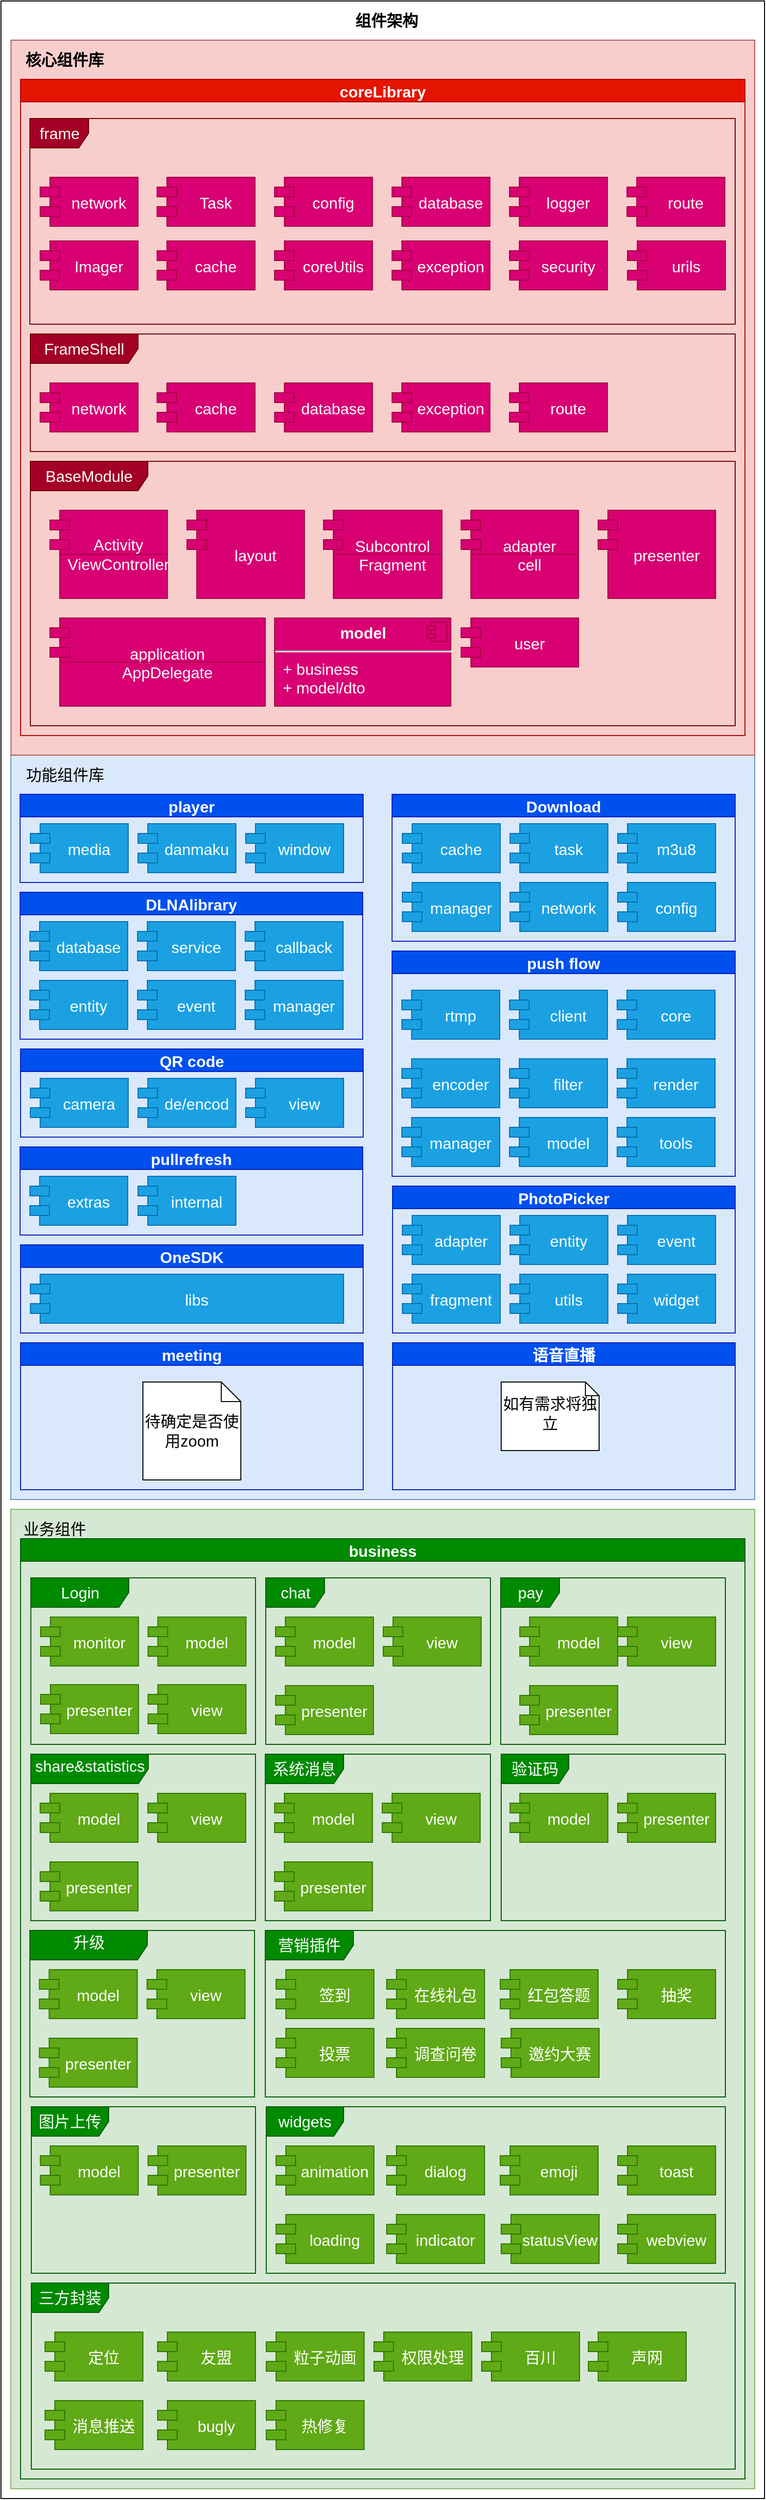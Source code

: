 <mxfile version="13.1.14" type="github">
  <diagram id="JxGsLD0PLWoo0bPlVv-O" name="第 1 页">
    <mxGraphModel dx="1426" dy="722" grid="1" gridSize="10" guides="1" tooltips="1" connect="1" arrows="1" fold="1" page="1" pageScale="1" pageWidth="827" pageHeight="1169" math="0" shadow="0">
      <root>
        <mxCell id="0" />
        <mxCell id="1" parent="0" />
        <mxCell id="uHbOej7GVt9hgyqqJOEO-14" value="" style="rounded=0;whiteSpace=wrap;html=1;" parent="1" vertex="1">
          <mxGeometry x="20" y="180" width="780" height="2550" as="geometry" />
        </mxCell>
        <mxCell id="uHbOej7GVt9hgyqqJOEO-15" value="组件架构" style="text;html=1;strokeColor=none;fillColor=none;align=center;verticalAlign=middle;whiteSpace=wrap;rounded=0;fontStyle=1;fontSize=16;" parent="1" vertex="1">
          <mxGeometry x="374" y="190" width="80" height="20" as="geometry" />
        </mxCell>
        <mxCell id="uHbOej7GVt9hgyqqJOEO-63" value="" style="verticalLabelPosition=bottom;verticalAlign=top;html=1;shape=mxgraph.basic.rect;fillColor2=none;strokeWidth=1;size=20;indent=5;fontSize=16;fillColor=#dae8fc;strokeColor=#6c8ebf;" parent="1" vertex="1">
          <mxGeometry x="30" y="950" width="760" height="760" as="geometry" />
        </mxCell>
        <mxCell id="uHbOej7GVt9hgyqqJOEO-64" value="player" style="swimlane;fontSize=16;html=0;fillColor=#0050ef;strokeColor=#001DBC;fontColor=#ffffff;" parent="1" vertex="1">
          <mxGeometry x="39.5" y="990" width="350.5" height="90" as="geometry">
            <mxRectangle x="39.5" y="990" width="80" height="23" as="alternateBounds" />
          </mxGeometry>
        </mxCell>
        <mxCell id="uHbOej7GVt9hgyqqJOEO-66" value="media" style="shape=module;align=left;spacingLeft=20;align=center;verticalAlign=middle;fontSize=16;html=0;fillColor=#1ba1e2;strokeColor=#006EAF;fontColor=#ffffff;" parent="uHbOej7GVt9hgyqqJOEO-64" vertex="1">
          <mxGeometry x="10.5" y="30" width="100" height="50" as="geometry" />
        </mxCell>
        <mxCell id="uHbOej7GVt9hgyqqJOEO-67" value="danmaku" style="shape=module;align=left;spacingLeft=20;align=center;verticalAlign=middle;fontSize=16;html=0;fillColor=#1ba1e2;strokeColor=#006EAF;fontColor=#ffffff;" parent="uHbOej7GVt9hgyqqJOEO-64" vertex="1">
          <mxGeometry x="120.5" y="30" width="100" height="50" as="geometry" />
        </mxCell>
        <mxCell id="uHbOej7GVt9hgyqqJOEO-68" value="window" style="shape=module;align=left;spacingLeft=20;align=center;verticalAlign=middle;fontSize=16;html=0;fillColor=#1ba1e2;strokeColor=#006EAF;fontColor=#ffffff;" parent="uHbOej7GVt9hgyqqJOEO-64" vertex="1">
          <mxGeometry x="230.5" y="30" width="100" height="50" as="geometry" />
        </mxCell>
        <mxCell id="uHbOej7GVt9hgyqqJOEO-65" value="功能组件库" style="text;html=1;strokeColor=none;fillColor=none;align=center;verticalAlign=middle;whiteSpace=wrap;rounded=0;fontSize=16;" parent="1" vertex="1">
          <mxGeometry x="39.5" y="960" width="90.5" height="20" as="geometry" />
        </mxCell>
        <mxCell id="uHbOej7GVt9hgyqqJOEO-69" value="Download" style="swimlane;fontSize=16;html=0;fillColor=#0050ef;strokeColor=#001DBC;fontColor=#FFFFFF;" parent="1" vertex="1">
          <mxGeometry x="419.5" y="990" width="350.5" height="150" as="geometry">
            <mxRectangle x="419.5" y="990" width="110" height="23" as="alternateBounds" />
          </mxGeometry>
        </mxCell>
        <mxCell id="uHbOej7GVt9hgyqqJOEO-70" value="cache" style="shape=module;align=left;spacingLeft=20;align=center;verticalAlign=middle;fontSize=16;html=0;fillColor=#1ba1e2;strokeColor=#006EAF;fontColor=#ffffff;" parent="uHbOej7GVt9hgyqqJOEO-69" vertex="1">
          <mxGeometry x="10.5" y="30" width="100" height="50" as="geometry" />
        </mxCell>
        <mxCell id="uHbOej7GVt9hgyqqJOEO-71" value="task" style="shape=module;align=left;spacingLeft=20;align=center;verticalAlign=middle;fontSize=16;html=0;fillColor=#1ba1e2;strokeColor=#006EAF;fontColor=#ffffff;" parent="uHbOej7GVt9hgyqqJOEO-69" vertex="1">
          <mxGeometry x="120.5" y="30" width="100" height="50" as="geometry" />
        </mxCell>
        <mxCell id="uHbOej7GVt9hgyqqJOEO-72" value="m3u8" style="shape=module;align=left;spacingLeft=20;align=center;verticalAlign=middle;fontSize=16;html=0;fillColor=#1ba1e2;strokeColor=#006EAF;fontColor=#ffffff;" parent="uHbOej7GVt9hgyqqJOEO-69" vertex="1">
          <mxGeometry x="230.5" y="30" width="100" height="50" as="geometry" />
        </mxCell>
        <mxCell id="uHbOej7GVt9hgyqqJOEO-73" value="manager" style="shape=module;align=left;spacingLeft=20;align=center;verticalAlign=middle;fontSize=16;fontColor=#ffffff;html=0;fillColor=#1ba1e2;strokeColor=#006EAF;" parent="uHbOej7GVt9hgyqqJOEO-69" vertex="1">
          <mxGeometry x="10.5" y="90" width="100" height="50" as="geometry" />
        </mxCell>
        <mxCell id="uHbOej7GVt9hgyqqJOEO-74" value="network" style="shape=module;align=left;spacingLeft=20;align=center;verticalAlign=middle;fontSize=16;fontColor=#ffffff;html=0;fillColor=#1ba1e2;strokeColor=#006EAF;" parent="uHbOej7GVt9hgyqqJOEO-69" vertex="1">
          <mxGeometry x="120.5" y="90" width="100" height="50" as="geometry" />
        </mxCell>
        <mxCell id="uHbOej7GVt9hgyqqJOEO-75" value="config" style="shape=module;align=left;spacingLeft=20;align=center;verticalAlign=middle;fontSize=16;fontColor=#ffffff;html=0;fillColor=#1ba1e2;strokeColor=#006EAF;" parent="uHbOej7GVt9hgyqqJOEO-69" vertex="1">
          <mxGeometry x="230.5" y="90" width="100" height="50" as="geometry" />
        </mxCell>
        <mxCell id="uHbOej7GVt9hgyqqJOEO-76" value="push flow" style="swimlane;fontSize=16;fontColor=#ffffff;html=0;fillColor=#0050ef;strokeColor=#001DBC;" parent="1" vertex="1">
          <mxGeometry x="419.5" y="1150" width="350.5" height="230" as="geometry" />
        </mxCell>
        <mxCell id="uHbOej7GVt9hgyqqJOEO-77" value="rtmp" style="shape=module;align=left;spacingLeft=20;align=center;verticalAlign=middle;fontSize=16;fontColor=#ffffff;html=0;fillColor=#1ba1e2;strokeColor=#006EAF;" parent="uHbOej7GVt9hgyqqJOEO-76" vertex="1">
          <mxGeometry x="10" y="40" width="100" height="50" as="geometry" />
        </mxCell>
        <mxCell id="uHbOej7GVt9hgyqqJOEO-78" value="client" style="shape=module;align=left;spacingLeft=20;align=center;verticalAlign=middle;fontSize=16;fontColor=#ffffff;html=0;fillColor=#1ba1e2;strokeColor=#006EAF;" parent="uHbOej7GVt9hgyqqJOEO-76" vertex="1">
          <mxGeometry x="120" y="40" width="100" height="50" as="geometry" />
        </mxCell>
        <mxCell id="uHbOej7GVt9hgyqqJOEO-79" value="core" style="shape=module;align=left;spacingLeft=20;align=center;verticalAlign=middle;fontSize=16;fontColor=#ffffff;html=0;fillColor=#1ba1e2;strokeColor=#006EAF;" parent="uHbOej7GVt9hgyqqJOEO-76" vertex="1">
          <mxGeometry x="230" y="40" width="100" height="50" as="geometry" />
        </mxCell>
        <mxCell id="uHbOej7GVt9hgyqqJOEO-80" value="encoder" style="shape=module;align=left;spacingLeft=20;align=center;verticalAlign=middle;fontSize=16;fontColor=#ffffff;html=0;fillColor=#1ba1e2;strokeColor=#006EAF;" parent="uHbOej7GVt9hgyqqJOEO-76" vertex="1">
          <mxGeometry x="10" y="110" width="100" height="50" as="geometry" />
        </mxCell>
        <mxCell id="uHbOej7GVt9hgyqqJOEO-81" value="filter" style="shape=module;align=left;spacingLeft=20;align=center;verticalAlign=middle;fontSize=16;fontColor=#ffffff;html=0;fillColor=#1ba1e2;strokeColor=#006EAF;" parent="uHbOej7GVt9hgyqqJOEO-76" vertex="1">
          <mxGeometry x="120" y="110" width="100" height="50" as="geometry" />
        </mxCell>
        <mxCell id="uHbOej7GVt9hgyqqJOEO-82" value="render" style="shape=module;align=left;spacingLeft=20;align=center;verticalAlign=middle;fontSize=16;fontColor=#ffffff;html=0;fillColor=#1ba1e2;strokeColor=#006EAF;" parent="uHbOej7GVt9hgyqqJOEO-76" vertex="1">
          <mxGeometry x="230" y="110" width="100" height="50" as="geometry" />
        </mxCell>
        <mxCell id="uHbOej7GVt9hgyqqJOEO-83" value="manager" style="shape=module;align=left;spacingLeft=20;align=center;verticalAlign=middle;fontSize=16;fontColor=#ffffff;html=0;fillColor=#1ba1e2;strokeColor=#006EAF;" parent="uHbOej7GVt9hgyqqJOEO-76" vertex="1">
          <mxGeometry x="10" y="170" width="100" height="50" as="geometry" />
        </mxCell>
        <mxCell id="uHbOej7GVt9hgyqqJOEO-84" value="model" style="shape=module;align=left;spacingLeft=20;align=center;verticalAlign=middle;fontSize=16;fontColor=#ffffff;html=0;fillColor=#1ba1e2;strokeColor=#006EAF;" parent="uHbOej7GVt9hgyqqJOEO-76" vertex="1">
          <mxGeometry x="120" y="170" width="100" height="50" as="geometry" />
        </mxCell>
        <mxCell id="uHbOej7GVt9hgyqqJOEO-85" value="tools" style="shape=module;align=left;spacingLeft=20;align=center;verticalAlign=middle;fontSize=16;fontColor=#ffffff;html=0;fillColor=#1ba1e2;strokeColor=#006EAF;" parent="uHbOej7GVt9hgyqqJOEO-76" vertex="1">
          <mxGeometry x="230" y="170" width="100" height="50" as="geometry" />
        </mxCell>
        <mxCell id="uHbOej7GVt9hgyqqJOEO-86" value="DLNAlibrary" style="swimlane;fontSize=16;fontColor=#ffffff;html=0;fillColor=#0050ef;strokeColor=#001DBC;" parent="1" vertex="1">
          <mxGeometry x="39.5" y="1090" width="350" height="150" as="geometry">
            <mxRectangle x="39.5" y="1090" width="130" height="23" as="alternateBounds" />
          </mxGeometry>
        </mxCell>
        <mxCell id="uHbOej7GVt9hgyqqJOEO-87" value="database" style="shape=module;align=left;spacingLeft=20;align=center;verticalAlign=middle;fontSize=16;fontColor=#ffffff;html=0;fillColor=#1ba1e2;strokeColor=#006EAF;" parent="uHbOej7GVt9hgyqqJOEO-86" vertex="1">
          <mxGeometry x="10" y="30" width="100" height="50" as="geometry" />
        </mxCell>
        <mxCell id="uHbOej7GVt9hgyqqJOEO-88" value="service" style="shape=module;align=left;spacingLeft=20;align=center;verticalAlign=middle;fontSize=16;fontColor=#ffffff;html=0;fillColor=#1ba1e2;strokeColor=#006EAF;" parent="uHbOej7GVt9hgyqqJOEO-86" vertex="1">
          <mxGeometry x="120" y="30" width="100" height="50" as="geometry" />
        </mxCell>
        <mxCell id="uHbOej7GVt9hgyqqJOEO-89" value="callback" style="shape=module;align=left;spacingLeft=20;align=center;verticalAlign=middle;fontSize=16;fontColor=#ffffff;html=0;fillColor=#1ba1e2;strokeColor=#006EAF;" parent="uHbOej7GVt9hgyqqJOEO-86" vertex="1">
          <mxGeometry x="230" y="30" width="100" height="50" as="geometry" />
        </mxCell>
        <mxCell id="uHbOej7GVt9hgyqqJOEO-90" value="entity" style="shape=module;align=left;spacingLeft=20;align=center;verticalAlign=middle;fontSize=16;fontColor=#ffffff;html=0;fillColor=#1ba1e2;strokeColor=#006EAF;" parent="uHbOej7GVt9hgyqqJOEO-86" vertex="1">
          <mxGeometry x="10" y="90" width="100" height="50" as="geometry" />
        </mxCell>
        <mxCell id="uHbOej7GVt9hgyqqJOEO-91" value="event" style="shape=module;align=left;spacingLeft=20;align=center;verticalAlign=middle;fontSize=16;fontColor=#ffffff;html=0;fillColor=#1ba1e2;strokeColor=#006EAF;" parent="uHbOej7GVt9hgyqqJOEO-86" vertex="1">
          <mxGeometry x="120" y="90" width="100" height="50" as="geometry" />
        </mxCell>
        <mxCell id="uHbOej7GVt9hgyqqJOEO-92" value="manager" style="shape=module;align=left;spacingLeft=20;align=center;verticalAlign=middle;fontSize=16;fontColor=#ffffff;html=0;fillColor=#1ba1e2;strokeColor=#006EAF;" parent="uHbOej7GVt9hgyqqJOEO-86" vertex="1">
          <mxGeometry x="230" y="90" width="100" height="50" as="geometry" />
        </mxCell>
        <mxCell id="uHbOej7GVt9hgyqqJOEO-94" value="QR code" style="swimlane;fontSize=16;fontColor=#ffffff;html=0;fillColor=#0050ef;strokeColor=#001DBC;" parent="1" vertex="1">
          <mxGeometry x="40" y="1250" width="350" height="90" as="geometry" />
        </mxCell>
        <mxCell id="uHbOej7GVt9hgyqqJOEO-95" value="camera" style="shape=module;align=left;spacingLeft=20;align=center;verticalAlign=middle;fontSize=16;fontColor=#ffffff;html=0;fillColor=#1ba1e2;strokeColor=#006EAF;" parent="uHbOej7GVt9hgyqqJOEO-94" vertex="1">
          <mxGeometry x="10" y="30" width="100" height="50" as="geometry" />
        </mxCell>
        <mxCell id="uHbOej7GVt9hgyqqJOEO-96" value="de/encod" style="shape=module;align=left;spacingLeft=20;align=center;verticalAlign=middle;fontSize=16;fontColor=#ffffff;html=0;fillColor=#1ba1e2;strokeColor=#006EAF;" parent="uHbOej7GVt9hgyqqJOEO-94" vertex="1">
          <mxGeometry x="120" y="30" width="100" height="50" as="geometry" />
        </mxCell>
        <mxCell id="uHbOej7GVt9hgyqqJOEO-97" value="view" style="shape=module;align=left;spacingLeft=20;align=center;verticalAlign=middle;fontSize=16;fontColor=#ffffff;html=0;fillColor=#1ba1e2;strokeColor=#006EAF;" parent="uHbOej7GVt9hgyqqJOEO-94" vertex="1">
          <mxGeometry x="230" y="30" width="100" height="50" as="geometry" />
        </mxCell>
        <mxCell id="uHbOej7GVt9hgyqqJOEO-98" value="pullrefresh" style="swimlane;fontSize=16;fontColor=#ffffff;html=0;fillColor=#0050ef;strokeColor=#001DBC;" parent="1" vertex="1">
          <mxGeometry x="39.5" y="1350" width="350" height="90" as="geometry" />
        </mxCell>
        <mxCell id="uHbOej7GVt9hgyqqJOEO-99" value="extras" style="shape=module;align=left;spacingLeft=20;align=center;verticalAlign=middle;fontSize=16;fontColor=#ffffff;html=0;fillColor=#1ba1e2;strokeColor=#006EAF;" parent="uHbOej7GVt9hgyqqJOEO-98" vertex="1">
          <mxGeometry x="10" y="30" width="100" height="50" as="geometry" />
        </mxCell>
        <mxCell id="uHbOej7GVt9hgyqqJOEO-103" value="internal" style="shape=module;align=left;spacingLeft=20;align=center;verticalAlign=middle;fontSize=16;fontColor=#ffffff;html=0;fillColor=#1ba1e2;strokeColor=#006EAF;" parent="uHbOej7GVt9hgyqqJOEO-98" vertex="1">
          <mxGeometry x="120.5" y="30" width="100" height="50" as="geometry" />
        </mxCell>
        <mxCell id="uHbOej7GVt9hgyqqJOEO-104" value="PhotoPicker" style="swimlane;fontSize=16;fontColor=#ffffff;html=0;fillColor=#0050ef;strokeColor=#001DBC;" parent="1" vertex="1">
          <mxGeometry x="420" y="1390" width="350" height="150" as="geometry" />
        </mxCell>
        <mxCell id="uHbOej7GVt9hgyqqJOEO-105" value="adapter" style="shape=module;align=left;spacingLeft=20;align=center;verticalAlign=middle;fontSize=16;fontColor=#ffffff;html=0;fillColor=#1ba1e2;strokeColor=#006EAF;" parent="uHbOej7GVt9hgyqqJOEO-104" vertex="1">
          <mxGeometry x="10" y="30" width="100" height="50" as="geometry" />
        </mxCell>
        <mxCell id="uHbOej7GVt9hgyqqJOEO-106" value="entity" style="shape=module;align=left;spacingLeft=20;align=center;verticalAlign=middle;fontSize=16;fontColor=#ffffff;html=0;fillColor=#1ba1e2;strokeColor=#006EAF;" parent="uHbOej7GVt9hgyqqJOEO-104" vertex="1">
          <mxGeometry x="120" y="30" width="100" height="50" as="geometry" />
        </mxCell>
        <mxCell id="uHbOej7GVt9hgyqqJOEO-107" value="event" style="shape=module;align=left;spacingLeft=20;align=center;verticalAlign=middle;fontSize=16;fontColor=#ffffff;html=0;fillColor=#1ba1e2;strokeColor=#006EAF;" parent="uHbOej7GVt9hgyqqJOEO-104" vertex="1">
          <mxGeometry x="230" y="30" width="100" height="50" as="geometry" />
        </mxCell>
        <mxCell id="uHbOej7GVt9hgyqqJOEO-108" value="fragment" style="shape=module;align=left;spacingLeft=20;align=center;verticalAlign=middle;fontSize=16;fontColor=#ffffff;html=0;fillColor=#1ba1e2;strokeColor=#006EAF;" parent="uHbOej7GVt9hgyqqJOEO-104" vertex="1">
          <mxGeometry x="10" y="90" width="100" height="50" as="geometry" />
        </mxCell>
        <mxCell id="uHbOej7GVt9hgyqqJOEO-109" value="utils" style="shape=module;align=left;spacingLeft=20;align=center;verticalAlign=middle;fontSize=16;fontColor=#ffffff;html=0;fillColor=#1ba1e2;strokeColor=#006EAF;" parent="uHbOej7GVt9hgyqqJOEO-104" vertex="1">
          <mxGeometry x="120" y="90" width="100" height="50" as="geometry" />
        </mxCell>
        <mxCell id="uHbOej7GVt9hgyqqJOEO-110" value="widget" style="shape=module;align=left;spacingLeft=20;align=center;verticalAlign=middle;fontSize=16;fontColor=#ffffff;html=0;fillColor=#1ba1e2;strokeColor=#006EAF;" parent="uHbOej7GVt9hgyqqJOEO-104" vertex="1">
          <mxGeometry x="230" y="90" width="100" height="50" as="geometry" />
        </mxCell>
        <mxCell id="uHbOej7GVt9hgyqqJOEO-111" value="OneSDK" style="swimlane;fontSize=16;fontColor=#ffffff;html=0;fillColor=#0050ef;strokeColor=#001DBC;" parent="1" vertex="1">
          <mxGeometry x="40" y="1450" width="350" height="90" as="geometry" />
        </mxCell>
        <mxCell id="uHbOej7GVt9hgyqqJOEO-112" value="libs" style="shape=module;align=left;spacingLeft=20;align=center;verticalAlign=middle;fontSize=16;fontColor=#ffffff;html=0;fillColor=#1ba1e2;strokeColor=#006EAF;" parent="uHbOej7GVt9hgyqqJOEO-111" vertex="1">
          <mxGeometry x="10" y="30" width="320" height="50" as="geometry" />
        </mxCell>
        <mxCell id="uHbOej7GVt9hgyqqJOEO-113" value="" style="rounded=0;whiteSpace=wrap;html=1;fontSize=16;fillColor=#d5e8d4;strokeColor=#82b366;" parent="1" vertex="1">
          <mxGeometry x="30" y="1720" width="760" height="1000" as="geometry" />
        </mxCell>
        <mxCell id="uHbOej7GVt9hgyqqJOEO-114" value="业务组件" style="text;html=1;strokeColor=none;fillColor=none;align=center;verticalAlign=middle;whiteSpace=wrap;rounded=0;fontSize=16;fontColor=#000000;" parent="1" vertex="1">
          <mxGeometry x="40" y="1730" width="70" height="20" as="geometry" />
        </mxCell>
        <mxCell id="uHbOej7GVt9hgyqqJOEO-62" value="business" style="swimlane;fontSize=16;html=0;fillColor=#008a00;strokeColor=#005700;fontColor=#ffffff;" parent="1" vertex="1">
          <mxGeometry x="40" y="1750" width="740" height="960" as="geometry" />
        </mxCell>
        <mxCell id="uHbOej7GVt9hgyqqJOEO-115" value="Login" style="shape=umlFrame;whiteSpace=wrap;html=1;fontSize=16;fontColor=#ffffff;width=100;height=30;fillColor=#008a00;strokeColor=#005700;" parent="uHbOej7GVt9hgyqqJOEO-62" vertex="1">
          <mxGeometry x="10.5" y="40" width="229.5" height="170" as="geometry" />
        </mxCell>
        <mxCell id="uHbOej7GVt9hgyqqJOEO-116" value="monitor" style="shape=module;align=left;spacingLeft=20;align=center;verticalAlign=middle;fontSize=16;fontColor=#ffffff;html=0;fillColor=#60a917;strokeColor=#2D7600;" parent="uHbOej7GVt9hgyqqJOEO-62" vertex="1">
          <mxGeometry x="20.5" y="80" width="100" height="50" as="geometry" />
        </mxCell>
        <mxCell id="uHbOej7GVt9hgyqqJOEO-117" value="model" style="shape=module;align=left;spacingLeft=20;align=center;verticalAlign=middle;fontSize=16;fontColor=#ffffff;html=0;fillColor=#60a917;strokeColor=#2D7600;" parent="uHbOej7GVt9hgyqqJOEO-62" vertex="1">
          <mxGeometry x="130.25" y="80" width="100" height="50" as="geometry" />
        </mxCell>
        <mxCell id="uHbOej7GVt9hgyqqJOEO-118" value="presenter" style="shape=module;align=left;spacingLeft=20;align=center;verticalAlign=middle;fontSize=16;fontColor=#ffffff;html=0;fillColor=#60a917;strokeColor=#2D7600;" parent="uHbOej7GVt9hgyqqJOEO-62" vertex="1">
          <mxGeometry x="20.5" y="149" width="100" height="50" as="geometry" />
        </mxCell>
        <mxCell id="uHbOej7GVt9hgyqqJOEO-119" value="view" style="shape=module;align=left;spacingLeft=20;align=center;verticalAlign=middle;fontSize=16;fontColor=#ffffff;html=0;fillColor=#60a917;strokeColor=#2D7600;" parent="uHbOej7GVt9hgyqqJOEO-62" vertex="1">
          <mxGeometry x="130.25" y="149" width="100" height="50" as="geometry" />
        </mxCell>
        <mxCell id="uHbOej7GVt9hgyqqJOEO-120" value="chat" style="shape=umlFrame;whiteSpace=wrap;html=1;fontSize=16;fontColor=#ffffff;fillColor=#008a00;strokeColor=#005700;" parent="uHbOej7GVt9hgyqqJOEO-62" vertex="1">
          <mxGeometry x="250.5" y="40" width="229.5" height="170" as="geometry" />
        </mxCell>
        <mxCell id="uHbOej7GVt9hgyqqJOEO-121" value="model" style="shape=module;align=left;spacingLeft=20;align=center;verticalAlign=middle;fontSize=16;fontColor=#ffffff;html=0;fillColor=#60a917;strokeColor=#2D7600;" parent="uHbOej7GVt9hgyqqJOEO-62" vertex="1">
          <mxGeometry x="260.5" y="80" width="100" height="50" as="geometry" />
        </mxCell>
        <mxCell id="uHbOej7GVt9hgyqqJOEO-122" value="presenter" style="shape=module;align=left;spacingLeft=20;align=center;verticalAlign=middle;fontSize=16;fontColor=#ffffff;html=0;fillColor=#60a917;strokeColor=#2D7600;" parent="uHbOej7GVt9hgyqqJOEO-62" vertex="1">
          <mxGeometry x="260.5" y="150" width="100" height="50" as="geometry" />
        </mxCell>
        <mxCell id="uHbOej7GVt9hgyqqJOEO-123" value="view" style="shape=module;align=left;spacingLeft=20;align=center;verticalAlign=middle;fontSize=16;fontColor=#ffffff;html=0;fillColor=#60a917;strokeColor=#2D7600;" parent="uHbOej7GVt9hgyqqJOEO-62" vertex="1">
          <mxGeometry x="370.5" y="80" width="100" height="50" as="geometry" />
        </mxCell>
        <mxCell id="uHbOej7GVt9hgyqqJOEO-124" value="pay" style="shape=umlFrame;whiteSpace=wrap;html=1;fontSize=16;fontColor=#ffffff;fillColor=#008a00;strokeColor=#005700;" parent="uHbOej7GVt9hgyqqJOEO-62" vertex="1">
          <mxGeometry x="490.5" y="40" width="229.5" height="170" as="geometry" />
        </mxCell>
        <mxCell id="uHbOej7GVt9hgyqqJOEO-128" value="share&amp;amp;statistics&lt;ul class=&quot;word-list&quot; id=&quot;etcTransUL&quot; style=&quot;padding: 0px ; margin: -16px 0px -4px ; list-style: none ; font-family: &amp;#34;stheiti&amp;#34; ; font-size: 13px&quot;&gt;&lt;li style=&quot;line-height: 20px ; margin-bottom: 6px&quot;&gt;&lt;br&gt;&lt;/li&gt;&lt;/ul&gt;" style="shape=umlFrame;whiteSpace=wrap;html=1;fontSize=16;fontColor=#ffffff;width=120;height=30;fillColor=#008a00;strokeColor=#005700;" parent="uHbOej7GVt9hgyqqJOEO-62" vertex="1">
          <mxGeometry x="10.5" y="220" width="229.5" height="170" as="geometry" />
        </mxCell>
        <mxCell id="uHbOej7GVt9hgyqqJOEO-127" value="view" style="shape=module;align=left;spacingLeft=20;align=center;verticalAlign=middle;fontSize=16;fontColor=#ffffff;html=0;fillColor=#60a917;strokeColor=#2D7600;" parent="uHbOej7GVt9hgyqqJOEO-62" vertex="1">
          <mxGeometry x="610" y="80" width="100" height="50" as="geometry" />
        </mxCell>
        <mxCell id="uHbOej7GVt9hgyqqJOEO-132" value="系统消息" style="shape=umlFrame;whiteSpace=wrap;html=1;fontSize=16;fontColor=#ffffff;fillColor=#008a00;strokeColor=#005700;width=80;height=30;" parent="uHbOej7GVt9hgyqqJOEO-62" vertex="1">
          <mxGeometry x="250" y="220" width="230" height="170" as="geometry" />
        </mxCell>
        <mxCell id="uHbOej7GVt9hgyqqJOEO-136" value="验证码" style="shape=umlFrame;whiteSpace=wrap;html=1;fontSize=16;fontColor=#ffffff;width=69;height=30;fillColor=#008a00;strokeColor=#005700;" parent="uHbOej7GVt9hgyqqJOEO-62" vertex="1">
          <mxGeometry x="491" y="220" width="229" height="170" as="geometry" />
        </mxCell>
        <mxCell id="PPBr_-F9Wo5qHncoaiO5-14" value="图片上传" style="shape=umlFrame;whiteSpace=wrap;html=1;width=79;height=30;fontSize=16;fillColor=#008a00;strokeColor=#005700;fontColor=#ffffff;" parent="uHbOej7GVt9hgyqqJOEO-62" vertex="1">
          <mxGeometry x="11" y="580" width="229" height="170" as="geometry" />
        </mxCell>
        <mxCell id="PPBr_-F9Wo5qHncoaiO5-15" value="model" style="shape=module;align=left;spacingLeft=20;align=center;verticalAlign=middle;fontSize=16;fontColor=#ffffff;html=0;fillColor=#60a917;strokeColor=#2D7600;" parent="uHbOej7GVt9hgyqqJOEO-62" vertex="1">
          <mxGeometry x="20.25" y="620" width="100" height="50" as="geometry" />
        </mxCell>
        <mxCell id="PPBr_-F9Wo5qHncoaiO5-16" value="presenter" style="shape=module;align=left;spacingLeft=20;align=center;verticalAlign=middle;fontSize=16;fontColor=#ffffff;html=0;fillColor=#60a917;strokeColor=#2D7600;" parent="uHbOej7GVt9hgyqqJOEO-62" vertex="1">
          <mxGeometry x="130.25" y="620" width="100" height="50" as="geometry" />
        </mxCell>
        <mxCell id="PPBr_-F9Wo5qHncoaiO5-19" value="widgets" style="shape=umlFrame;whiteSpace=wrap;html=1;fontSize=16;width=79;height=30;fillColor=#008a00;strokeColor=#005700;fontColor=#ffffff;" parent="uHbOej7GVt9hgyqqJOEO-62" vertex="1">
          <mxGeometry x="251" y="580" width="469" height="170" as="geometry" />
        </mxCell>
        <mxCell id="PPBr_-F9Wo5qHncoaiO5-20" value="animation" style="shape=module;align=left;spacingLeft=20;align=center;verticalAlign=middle;fontSize=16;fillColor=#60a917;strokeColor=#2D7600;fontColor=#ffffff;" parent="uHbOej7GVt9hgyqqJOEO-62" vertex="1">
          <mxGeometry x="261" y="620" width="100" height="50" as="geometry" />
        </mxCell>
        <mxCell id="PPBr_-F9Wo5qHncoaiO5-21" value="dialog" style="shape=module;align=left;spacingLeft=20;align=center;verticalAlign=middle;fontSize=16;fillColor=#60a917;strokeColor=#2D7600;fontColor=#ffffff;" parent="uHbOej7GVt9hgyqqJOEO-62" vertex="1">
          <mxGeometry x="374" y="620" width="100" height="50" as="geometry" />
        </mxCell>
        <mxCell id="PPBr_-F9Wo5qHncoaiO5-22" value="emoji" style="shape=module;align=left;spacingLeft=20;align=center;verticalAlign=middle;fontSize=16;fillColor=#60a917;strokeColor=#2D7600;fontColor=#ffffff;" parent="uHbOej7GVt9hgyqqJOEO-62" vertex="1">
          <mxGeometry x="490" y="620" width="100" height="50" as="geometry" />
        </mxCell>
        <mxCell id="PPBr_-F9Wo5qHncoaiO5-23" value="toast" style="shape=module;align=left;spacingLeft=20;align=center;verticalAlign=middle;fontSize=16;fillColor=#60a917;strokeColor=#2D7600;fontColor=#ffffff;" parent="uHbOej7GVt9hgyqqJOEO-62" vertex="1">
          <mxGeometry x="610" y="620" width="100" height="50" as="geometry" />
        </mxCell>
        <mxCell id="PPBr_-F9Wo5qHncoaiO5-24" value="loading" style="shape=module;align=left;spacingLeft=20;align=center;verticalAlign=middle;fontSize=16;fillColor=#60a917;strokeColor=#2D7600;fontColor=#ffffff;" parent="uHbOej7GVt9hgyqqJOEO-62" vertex="1">
          <mxGeometry x="261" y="690" width="100" height="50" as="geometry" />
        </mxCell>
        <mxCell id="PPBr_-F9Wo5qHncoaiO5-25" value="indicator" style="shape=module;align=left;spacingLeft=20;align=center;verticalAlign=middle;fontSize=16;fillColor=#60a917;strokeColor=#2D7600;fontColor=#ffffff;" parent="uHbOej7GVt9hgyqqJOEO-62" vertex="1">
          <mxGeometry x="374" y="690" width="100" height="50" as="geometry" />
        </mxCell>
        <mxCell id="PPBr_-F9Wo5qHncoaiO5-26" value="statusView" style="shape=module;align=left;spacingLeft=20;align=center;verticalAlign=middle;fontSize=16;fillColor=#60a917;strokeColor=#2D7600;fontColor=#ffffff;" parent="uHbOej7GVt9hgyqqJOEO-62" vertex="1">
          <mxGeometry x="491" y="690" width="100" height="50" as="geometry" />
        </mxCell>
        <mxCell id="PPBr_-F9Wo5qHncoaiO5-27" value="webview" style="shape=module;align=left;spacingLeft=20;align=center;verticalAlign=middle;fontSize=16;fillColor=#60a917;strokeColor=#2D7600;fontColor=#ffffff;" parent="uHbOej7GVt9hgyqqJOEO-62" vertex="1">
          <mxGeometry x="610" y="690" width="100" height="50" as="geometry" />
        </mxCell>
        <mxCell id="PPBr_-F9Wo5qHncoaiO5-29" value="三方封装" style="shape=umlFrame;whiteSpace=wrap;html=1;fontSize=16;width=79;height=30;fillColor=#008a00;strokeColor=#005700;fontColor=#ffffff;" parent="uHbOej7GVt9hgyqqJOEO-62" vertex="1">
          <mxGeometry x="11" y="760" width="719" height="190" as="geometry" />
        </mxCell>
        <mxCell id="PPBr_-F9Wo5qHncoaiO5-30" value="定位" style="shape=module;align=left;spacingLeft=20;align=center;verticalAlign=middle;fontSize=16;fillColor=#60a917;strokeColor=#2D7600;fontColor=#ffffff;" parent="uHbOej7GVt9hgyqqJOEO-62" vertex="1">
          <mxGeometry x="25" y="810" width="100" height="50" as="geometry" />
        </mxCell>
        <mxCell id="PPBr_-F9Wo5qHncoaiO5-31" value="消息推送" style="shape=module;align=left;spacingLeft=20;align=center;verticalAlign=middle;fontSize=16;fillColor=#60a917;strokeColor=#2D7600;fontColor=#ffffff;" parent="uHbOej7GVt9hgyqqJOEO-62" vertex="1">
          <mxGeometry x="25" y="880" width="100" height="50" as="geometry" />
        </mxCell>
        <mxCell id="0koI7Cu4ySrxAeqzAQIi-1" value="友盟" style="shape=module;align=left;spacingLeft=20;align=center;verticalAlign=middle;fontSize=16;fillColor=#60a917;strokeColor=#2D7600;fontColor=#ffffff;" vertex="1" parent="uHbOej7GVt9hgyqqJOEO-62">
          <mxGeometry x="140" y="810" width="100" height="50" as="geometry" />
        </mxCell>
        <mxCell id="0koI7Cu4ySrxAeqzAQIi-2" value="bugly" style="shape=module;align=left;spacingLeft=20;align=center;verticalAlign=middle;fontSize=16;fillColor=#60a917;strokeColor=#2D7600;fontColor=#ffffff;" vertex="1" parent="uHbOej7GVt9hgyqqJOEO-62">
          <mxGeometry x="140" y="880" width="100" height="50" as="geometry" />
        </mxCell>
        <mxCell id="0koI7Cu4ySrxAeqzAQIi-3" value="粒子动画" style="shape=module;align=left;spacingLeft=20;align=center;verticalAlign=middle;fontSize=16;fillColor=#60a917;strokeColor=#2D7600;fontColor=#ffffff;" vertex="1" parent="uHbOej7GVt9hgyqqJOEO-62">
          <mxGeometry x="251" y="810" width="100" height="50" as="geometry" />
        </mxCell>
        <mxCell id="0koI7Cu4ySrxAeqzAQIi-4" value="热修复" style="shape=module;align=left;spacingLeft=20;align=center;verticalAlign=middle;fontSize=16;fillColor=#60a917;strokeColor=#2D7600;fontColor=#ffffff;" vertex="1" parent="uHbOej7GVt9hgyqqJOEO-62">
          <mxGeometry x="251" y="880" width="100" height="50" as="geometry" />
        </mxCell>
        <mxCell id="0koI7Cu4ySrxAeqzAQIi-5" value="权限处理" style="shape=module;align=left;spacingLeft=20;align=center;verticalAlign=middle;fontSize=16;fillColor=#60a917;strokeColor=#2D7600;fontColor=#ffffff;" vertex="1" parent="uHbOej7GVt9hgyqqJOEO-62">
          <mxGeometry x="361" y="810" width="100" height="50" as="geometry" />
        </mxCell>
        <mxCell id="0koI7Cu4ySrxAeqzAQIi-6" value="声网" style="shape=module;align=left;spacingLeft=20;align=center;verticalAlign=middle;fontSize=16;fillColor=#60a917;strokeColor=#2D7600;fontColor=#ffffff;" vertex="1" parent="uHbOej7GVt9hgyqqJOEO-62">
          <mxGeometry x="580" y="810" width="100" height="50" as="geometry" />
        </mxCell>
        <mxCell id="0koI7Cu4ySrxAeqzAQIi-7" value="百川" style="shape=module;align=left;spacingLeft=20;align=center;verticalAlign=middle;fontSize=16;fillColor=#60a917;strokeColor=#2D7600;fontColor=#ffffff;" vertex="1" parent="uHbOej7GVt9hgyqqJOEO-62">
          <mxGeometry x="471" y="810" width="100" height="50" as="geometry" />
        </mxCell>
        <mxCell id="uHbOej7GVt9hgyqqJOEO-125" value="model" style="shape=module;align=left;spacingLeft=20;align=center;verticalAlign=middle;fontSize=16;fontColor=#ffffff;html=0;fillColor=#60a917;strokeColor=#2D7600;" parent="1" vertex="1">
          <mxGeometry x="550" y="1830" width="100" height="50" as="geometry" />
        </mxCell>
        <mxCell id="uHbOej7GVt9hgyqqJOEO-126" value="presenter" style="shape=module;align=left;spacingLeft=20;align=center;verticalAlign=middle;fontSize=16;fontColor=#ffffff;html=0;fillColor=#60a917;strokeColor=#2D7600;" parent="1" vertex="1">
          <mxGeometry x="550" y="1900" width="100" height="50" as="geometry" />
        </mxCell>
        <mxCell id="uHbOej7GVt9hgyqqJOEO-129" value="model" style="shape=module;align=left;spacingLeft=20;align=center;verticalAlign=middle;fontSize=16;fontColor=#ffffff;html=0;fillColor=#60a917;strokeColor=#2D7600;" parent="1" vertex="1">
          <mxGeometry x="60" y="2010" width="100" height="50" as="geometry" />
        </mxCell>
        <mxCell id="uHbOej7GVt9hgyqqJOEO-130" value="presenter" style="shape=module;align=left;spacingLeft=20;align=center;verticalAlign=middle;fontSize=16;fontColor=#ffffff;html=0;fillColor=#60a917;strokeColor=#2D7600;" parent="1" vertex="1">
          <mxGeometry x="60" y="2080" width="100" height="50" as="geometry" />
        </mxCell>
        <mxCell id="uHbOej7GVt9hgyqqJOEO-131" value="view" style="shape=module;align=left;spacingLeft=20;align=center;verticalAlign=middle;fontSize=16;fontColor=#ffffff;html=0;fillColor=#60a917;strokeColor=#2D7600;" parent="1" vertex="1">
          <mxGeometry x="170" y="2010" width="100" height="50" as="geometry" />
        </mxCell>
        <mxCell id="uHbOej7GVt9hgyqqJOEO-133" value="model" style="shape=module;align=left;spacingLeft=20;align=center;verticalAlign=middle;fontSize=16;fontColor=#ffffff;html=0;fillColor=#60a917;strokeColor=#2D7600;" parent="1" vertex="1">
          <mxGeometry x="299.5" y="2010" width="100" height="50" as="geometry" />
        </mxCell>
        <mxCell id="uHbOej7GVt9hgyqqJOEO-134" value="presenter" style="shape=module;align=left;spacingLeft=20;align=center;verticalAlign=middle;fontSize=16;fontColor=#ffffff;html=0;fillColor=#60a917;strokeColor=#2D7600;" parent="1" vertex="1">
          <mxGeometry x="299.5" y="2080" width="100" height="50" as="geometry" />
        </mxCell>
        <mxCell id="uHbOej7GVt9hgyqqJOEO-135" value="view" style="shape=module;align=left;spacingLeft=20;align=center;verticalAlign=middle;fontSize=16;fontColor=#ffffff;html=0;fillColor=#60a917;strokeColor=#2D7600;" parent="1" vertex="1">
          <mxGeometry x="409.5" y="2010" width="100" height="50" as="geometry" />
        </mxCell>
        <mxCell id="uHbOej7GVt9hgyqqJOEO-137" value="model" style="shape=module;align=left;spacingLeft=20;align=center;verticalAlign=middle;fontSize=16;fontColor=#ffffff;html=0;fillColor=#60a917;strokeColor=#2D7600;" parent="1" vertex="1">
          <mxGeometry x="540" y="2010" width="100" height="50" as="geometry" />
        </mxCell>
        <mxCell id="uHbOej7GVt9hgyqqJOEO-138" value="presenter" style="shape=module;align=left;spacingLeft=20;align=center;verticalAlign=middle;fontSize=16;fontColor=#ffffff;html=0;fillColor=#60a917;strokeColor=#2D7600;" parent="1" vertex="1">
          <mxGeometry x="650" y="2010" width="100" height="50" as="geometry" />
        </mxCell>
        <mxCell id="uHbOej7GVt9hgyqqJOEO-139" value="meeting" style="swimlane;fontSize=16;fontColor=#ffffff;html=0;fillColor=#0050ef;strokeColor=#001DBC;" parent="1" vertex="1">
          <mxGeometry x="40" y="1550" width="350" height="150" as="geometry" />
        </mxCell>
        <mxCell id="uHbOej7GVt9hgyqqJOEO-140" value="待确定是否使用zoom" style="shape=note;size=20;whiteSpace=wrap;html=1;fontSize=16;fontColor=#000000;" parent="uHbOej7GVt9hgyqqJOEO-139" vertex="1">
          <mxGeometry x="125" y="40" width="100" height="100" as="geometry" />
        </mxCell>
        <mxCell id="uHbOej7GVt9hgyqqJOEO-142" value="" style="rounded=0;whiteSpace=wrap;html=1;fontSize=16;fillColor=#f8cecc;strokeColor=#b85450;" parent="1" vertex="1">
          <mxGeometry x="30.25" y="220" width="759.75" height="730" as="geometry" />
        </mxCell>
        <mxCell id="uHbOej7GVt9hgyqqJOEO-21" value="BaseModule" style="shape=umlFrame;whiteSpace=wrap;html=1;fontSize=16;width=120;height=30;fillColor=#a20025;strokeColor=#6F0000;fontColor=#ffffff;" parent="1" vertex="1">
          <mxGeometry x="50" y="650" width="720" height="270" as="geometry" />
        </mxCell>
        <mxCell id="uHbOej7GVt9hgyqqJOEO-23" value="Activity&#xa;ViewController" style="shape=module;align=left;spacingLeft=20;align=center;verticalAlign=middle;fontSize=16;whiteSpace=wrap;fillColor=#d80073;strokeColor=#A50040;fontColor=#ffffff;" parent="1" vertex="1">
          <mxGeometry x="70" y="700" width="120" height="90" as="geometry" />
        </mxCell>
        <mxCell id="uHbOej7GVt9hgyqqJOEO-33" value="layout" style="shape=module;align=left;spacingLeft=20;align=center;verticalAlign=middle;fontSize=16;fillColor=#d80073;strokeColor=#A50040;fontColor=#ffffff;" parent="1" vertex="1">
          <mxGeometry x="210" y="700" width="120" height="90" as="geometry" />
        </mxCell>
        <mxCell id="uHbOej7GVt9hgyqqJOEO-38" value="Subcontrol&#xa;Fragment" style="shape=module;align=left;spacingLeft=20;align=center;verticalAlign=middle;fontSize=16;fillColor=#d80073;strokeColor=#A50040;fontColor=#ffffff;" parent="1" vertex="1">
          <mxGeometry x="349.5" y="700" width="121" height="90" as="geometry" />
        </mxCell>
        <mxCell id="uHbOej7GVt9hgyqqJOEO-41" value="" style="endArrow=none;html=1;rounded=0;fontSize=16;exitX=0;exitY=0.5;exitDx=10;exitDy=0;exitPerimeter=0;entryX=1;entryY=0.5;entryDx=0;entryDy=0;fillColor=#d80073;strokeColor=#A50040;" parent="1" source="uHbOej7GVt9hgyqqJOEO-23" target="uHbOej7GVt9hgyqqJOEO-23" edge="1">
          <mxGeometry relative="1" as="geometry">
            <mxPoint x="70" y="440" as="sourcePoint" />
            <mxPoint x="180" y="440" as="targetPoint" />
          </mxGeometry>
        </mxCell>
        <mxCell id="uHbOej7GVt9hgyqqJOEO-42" value="" style="endArrow=none;html=1;rounded=0;fontSize=16;entryX=1;entryY=0.5;entryDx=0;entryDy=0;exitX=0;exitY=0.5;exitDx=10;exitDy=0;exitPerimeter=0;fillColor=#d80073;strokeColor=#A50040;" parent="1" source="uHbOej7GVt9hgyqqJOEO-38" target="uHbOej7GVt9hgyqqJOEO-38" edge="1">
          <mxGeometry relative="1" as="geometry">
            <mxPoint x="339.5" y="450" as="sourcePoint" />
            <mxPoint x="439.5" y="450" as="targetPoint" />
          </mxGeometry>
        </mxCell>
        <mxCell id="uHbOej7GVt9hgyqqJOEO-43" value="adapter&#xa;cell" style="shape=module;align=left;spacingLeft=20;align=center;verticalAlign=middle;fontSize=16;html=0;fillColor=#d80073;strokeColor=#A50040;fontColor=#ffffff;" parent="1" vertex="1">
          <mxGeometry x="490" y="700" width="120" height="90" as="geometry" />
        </mxCell>
        <mxCell id="uHbOej7GVt9hgyqqJOEO-44" value="" style="endArrow=none;html=1;rounded=0;fontSize=16;exitX=0;exitY=0.5;exitDx=10;exitDy=0;exitPerimeter=0;entryX=1;entryY=0.5;entryDx=0;entryDy=0;fillColor=#d80073;strokeColor=#A50040;" parent="1" edge="1">
          <mxGeometry relative="1" as="geometry">
            <mxPoint x="500" y="745" as="sourcePoint" />
            <mxPoint x="610" y="745" as="targetPoint" />
          </mxGeometry>
        </mxCell>
        <mxCell id="uHbOej7GVt9hgyqqJOEO-45" value="presenter" style="shape=module;align=left;spacingLeft=20;align=center;verticalAlign=middle;fontSize=16;html=0;fillColor=#d80073;strokeColor=#A50040;fontColor=#ffffff;" parent="1" vertex="1">
          <mxGeometry x="630" y="700" width="120" height="90" as="geometry" />
        </mxCell>
        <mxCell id="uHbOej7GVt9hgyqqJOEO-47" value="&lt;p style=&quot;margin: 6px 0px 0px ; text-align: center&quot;&gt;&lt;b&gt;model&lt;/b&gt;&lt;/p&gt;&lt;hr&gt;&lt;p style=&quot;margin: 0px 0px 0px 8px&quot;&gt;+ business&lt;br&gt;+ model/dto&lt;/p&gt;" style="align=left;overflow=fill;html=1;dropTarget=0;fontSize=16;fillColor=#d80073;strokeColor=#A50040;fontColor=#ffffff;" parent="1" vertex="1">
          <mxGeometry x="299.5" y="810" width="180" height="90" as="geometry" />
        </mxCell>
        <mxCell id="uHbOej7GVt9hgyqqJOEO-48" value="" style="shape=component;jettyWidth=8;jettyHeight=4;fillColor=#d80073;strokeColor=#A50040;fontColor=#ffffff;" parent="uHbOej7GVt9hgyqqJOEO-47" vertex="1">
          <mxGeometry x="1" width="20" height="20" relative="1" as="geometry">
            <mxPoint x="-24" y="4" as="offset" />
          </mxGeometry>
        </mxCell>
        <mxCell id="uHbOej7GVt9hgyqqJOEO-49" value="application&#xa;AppDelegate" style="shape=module;align=left;spacingLeft=20;align=center;verticalAlign=middle;fontSize=16;html=0;fillColor=#d80073;strokeColor=#A50040;fontColor=#ffffff;" parent="1" vertex="1">
          <mxGeometry x="70" y="810" width="220" height="90" as="geometry" />
        </mxCell>
        <mxCell id="uHbOej7GVt9hgyqqJOEO-50" value="" style="endArrow=none;html=1;rounded=0;fontSize=16;entryX=1;entryY=0.5;entryDx=0;entryDy=0;exitX=0;exitY=0.5;exitDx=10;exitDy=0;exitPerimeter=0;fillColor=#d80073;strokeColor=#A50040;" parent="1" source="uHbOej7GVt9hgyqqJOEO-49" target="uHbOej7GVt9hgyqqJOEO-49" edge="1">
          <mxGeometry relative="1" as="geometry">
            <mxPoint x="270" y="560" as="sourcePoint" />
            <mxPoint x="430" y="560" as="targetPoint" />
            <Array as="points" />
          </mxGeometry>
        </mxCell>
        <mxCell id="uHbOej7GVt9hgyqqJOEO-53" value="FrameShell" style="shape=umlFrame;whiteSpace=wrap;html=1;fontSize=16;width=110;height=30;fillColor=#a20025;strokeColor=#6F0000;fontColor=#ffffff;" parent="1" vertex="1">
          <mxGeometry x="50" y="520" width="720" height="120" as="geometry" />
        </mxCell>
        <mxCell id="uHbOej7GVt9hgyqqJOEO-54" value="network" style="shape=module;align=left;spacingLeft=20;align=center;verticalAlign=middle;fontSize=16;html=0;fillColor=#d80073;strokeColor=#A50040;fontColor=#ffffff;" parent="1" vertex="1">
          <mxGeometry x="60" y="570" width="100" height="50" as="geometry" />
        </mxCell>
        <mxCell id="uHbOej7GVt9hgyqqJOEO-55" value="cache" style="shape=module;align=left;spacingLeft=20;align=center;verticalAlign=middle;fontSize=16;html=0;fillColor=#d80073;strokeColor=#A50040;fontColor=#ffffff;" parent="1" vertex="1">
          <mxGeometry x="179.5" y="570" width="100" height="50" as="geometry" />
        </mxCell>
        <mxCell id="uHbOej7GVt9hgyqqJOEO-56" value="database" style="shape=module;align=left;spacingLeft=20;align=center;verticalAlign=middle;fontSize=16;html=0;fillColor=#d80073;strokeColor=#A50040;fontColor=#ffffff;" parent="1" vertex="1">
          <mxGeometry x="299.5" y="570" width="100" height="50" as="geometry" />
        </mxCell>
        <mxCell id="uHbOej7GVt9hgyqqJOEO-57" value="exception" style="shape=module;align=left;spacingLeft=20;align=center;verticalAlign=middle;fontSize=16;html=0;fillColor=#d80073;strokeColor=#A50040;fontColor=#ffffff;" parent="1" vertex="1">
          <mxGeometry x="419.5" y="570" width="100" height="50" as="geometry" />
        </mxCell>
        <mxCell id="uHbOej7GVt9hgyqqJOEO-58" value="frame" style="shape=umlFrame;whiteSpace=wrap;html=1;fontSize=16;fillColor=#a20025;strokeColor=#6F0000;fontColor=#ffffff;" parent="1" vertex="1">
          <mxGeometry x="49.5" y="300" width="720.5" height="210" as="geometry" />
        </mxCell>
        <mxCell id="uHbOej7GVt9hgyqqJOEO-18" value="network" style="shape=module;align=left;spacingLeft=20;align=center;verticalAlign=middle;fontSize=16;spacingBottom=0;spacingTop=0;fillColor=#d80073;strokeColor=#A50040;fontColor=#ffffff;" parent="1" vertex="1">
          <mxGeometry x="60" y="360" width="100" height="50" as="geometry" />
        </mxCell>
        <mxCell id="uHbOej7GVt9hgyqqJOEO-19" value="Task" style="shape=module;align=left;spacingLeft=20;align=center;verticalAlign=middle;fontSize=16;spacingBottom=0;spacingTop=0;fillColor=#d80073;strokeColor=#A50040;fontColor=#ffffff;" parent="1" vertex="1">
          <mxGeometry x="179.5" y="360" width="100" height="50" as="geometry" />
        </mxCell>
        <mxCell id="uHbOej7GVt9hgyqqJOEO-22" value="Imager" style="shape=module;align=left;spacingLeft=20;align=center;verticalAlign=middle;fontSize=16;fillColor=#d80073;strokeColor=#A50040;fontColor=#ffffff;" parent="1" vertex="1">
          <mxGeometry x="60" y="425" width="100" height="50" as="geometry" />
        </mxCell>
        <mxCell id="uHbOej7GVt9hgyqqJOEO-24" value="cache" style="shape=module;align=left;spacingLeft=20;align=center;verticalAlign=middle;fontSize=16;fillColor=#d80073;strokeColor=#A50040;fontColor=#ffffff;" parent="1" vertex="1">
          <mxGeometry x="179.5" y="425" width="100" height="50" as="geometry" />
        </mxCell>
        <mxCell id="uHbOej7GVt9hgyqqJOEO-25" value="config" style="shape=module;align=left;spacingLeft=20;align=center;verticalAlign=middle;fontSize=16;fillColor=#d80073;strokeColor=#A50040;fontColor=#ffffff;" parent="1" vertex="1">
          <mxGeometry x="299.5" y="360" width="100" height="50" as="geometry" />
        </mxCell>
        <mxCell id="uHbOej7GVt9hgyqqJOEO-26" value="coreUtils" style="shape=module;align=left;spacingLeft=20;align=center;verticalAlign=middle;fontSize=16;fillColor=#d80073;strokeColor=#A50040;fontColor=#ffffff;" parent="1" vertex="1">
          <mxGeometry x="299.5" y="425" width="100" height="50" as="geometry" />
        </mxCell>
        <mxCell id="uHbOej7GVt9hgyqqJOEO-27" value="database" style="shape=module;align=left;spacingLeft=20;align=center;verticalAlign=middle;fontSize=16;fillColor=#d80073;strokeColor=#A50040;fontColor=#ffffff;" parent="1" vertex="1">
          <mxGeometry x="419.5" y="360" width="100" height="50" as="geometry" />
        </mxCell>
        <mxCell id="uHbOej7GVt9hgyqqJOEO-28" value="exception" style="shape=module;align=left;spacingLeft=20;align=center;verticalAlign=middle;fontSize=16;fillColor=#d80073;strokeColor=#A50040;fontColor=#ffffff;" parent="1" vertex="1">
          <mxGeometry x="419.5" y="425" width="100" height="50" as="geometry" />
        </mxCell>
        <mxCell id="uHbOej7GVt9hgyqqJOEO-29" value="logger" style="shape=module;align=left;spacingLeft=20;align=center;verticalAlign=middle;fontSize=16;fillColor=#d80073;strokeColor=#A50040;fontColor=#ffffff;" parent="1" vertex="1">
          <mxGeometry x="539.5" y="360" width="100" height="50" as="geometry" />
        </mxCell>
        <mxCell id="uHbOej7GVt9hgyqqJOEO-30" value="security" style="shape=module;align=left;spacingLeft=20;align=center;verticalAlign=middle;fontSize=16;fillColor=#d80073;strokeColor=#A50040;fontColor=#ffffff;" parent="1" vertex="1">
          <mxGeometry x="539.5" y="425" width="100" height="50" as="geometry" />
        </mxCell>
        <mxCell id="uHbOej7GVt9hgyqqJOEO-31" value="route" style="shape=module;align=left;spacingLeft=20;align=center;verticalAlign=middle;fontSize=16;fillColor=#d80073;strokeColor=#A50040;fontColor=#ffffff;" parent="1" vertex="1">
          <mxGeometry x="659.5" y="360" width="100" height="50" as="geometry" />
        </mxCell>
        <mxCell id="uHbOej7GVt9hgyqqJOEO-59" value="route" style="shape=module;align=left;spacingLeft=20;align=center;verticalAlign=middle;fontSize=16;fillColor=#d80073;strokeColor=#A50040;fontColor=#ffffff;" parent="1" vertex="1">
          <mxGeometry x="539.5" y="570" width="100" height="50" as="geometry" />
        </mxCell>
        <mxCell id="uHbOej7GVt9hgyqqJOEO-61" value="coreLibrary" style="swimlane;fontSize=16;html=0;fillColor=#e51400;strokeColor=#B20000;fontColor=#ffffff;" parent="1" vertex="1">
          <mxGeometry x="40" y="260" width="740" height="670" as="geometry">
            <mxRectangle x="40" y="260" width="120" height="23" as="alternateBounds" />
          </mxGeometry>
        </mxCell>
        <mxCell id="0koI7Cu4ySrxAeqzAQIi-10" value="urils" style="shape=module;align=left;spacingLeft=20;align=center;verticalAlign=middle;fontSize=16;fillColor=#d80073;strokeColor=#A50040;fontColor=#ffffff;" vertex="1" parent="uHbOej7GVt9hgyqqJOEO-61">
          <mxGeometry x="620" y="165" width="100" height="50" as="geometry" />
        </mxCell>
        <mxCell id="uHbOej7GVt9hgyqqJOEO-143" value="&lt;span style=&quot;font-weight: 700&quot;&gt;核心组件库&lt;/span&gt;" style="text;html=1;strokeColor=none;fillColor=none;align=center;verticalAlign=middle;whiteSpace=wrap;rounded=0;fontSize=16;fontColor=#000000;" parent="1" vertex="1">
          <mxGeometry x="40" y="230" width="90" height="20" as="geometry" />
        </mxCell>
        <mxCell id="uHbOej7GVt9hgyqqJOEO-144" value="升级&lt;ul class=&quot;word-list&quot; id=&quot;etcTransUL&quot; style=&quot;padding: 0px ; margin: -16px 0px -4px ; list-style: none ; font-family: &amp;#34;stheiti&amp;#34; ; font-size: 13px&quot;&gt;&lt;li style=&quot;line-height: 20px ; margin-bottom: 6px&quot;&gt;&lt;br&gt;&lt;/li&gt;&lt;/ul&gt;" style="shape=umlFrame;whiteSpace=wrap;html=1;fontSize=16;fontColor=#ffffff;width=120;height=30;fillColor=#008a00;strokeColor=#005700;" parent="1" vertex="1">
          <mxGeometry x="49.5" y="2150" width="229.5" height="170" as="geometry" />
        </mxCell>
        <mxCell id="PPBr_-F9Wo5qHncoaiO5-3" value="model" style="shape=module;align=left;spacingLeft=20;align=center;verticalAlign=middle;fontSize=16;fontColor=#ffffff;html=0;fillColor=#60a917;strokeColor=#2D7600;" parent="1" vertex="1">
          <mxGeometry x="59.25" y="2190" width="100" height="50" as="geometry" />
        </mxCell>
        <mxCell id="PPBr_-F9Wo5qHncoaiO5-4" value="presenter" style="shape=module;align=left;spacingLeft=20;align=center;verticalAlign=middle;fontSize=16;fontColor=#ffffff;html=0;fillColor=#60a917;strokeColor=#2D7600;" parent="1" vertex="1">
          <mxGeometry x="59.25" y="2260" width="100" height="50" as="geometry" />
        </mxCell>
        <mxCell id="PPBr_-F9Wo5qHncoaiO5-5" value="view" style="shape=module;align=left;spacingLeft=20;align=center;verticalAlign=middle;fontSize=16;fontColor=#ffffff;html=0;fillColor=#60a917;strokeColor=#2D7600;" parent="1" vertex="1">
          <mxGeometry x="169.25" y="2190" width="100" height="50" as="geometry" />
        </mxCell>
        <mxCell id="PPBr_-F9Wo5qHncoaiO5-6" value="营销插件" style="shape=umlFrame;whiteSpace=wrap;html=1;fontSize=16;fontColor=#ffffff;width=90;height=30;fillColor=#008a00;strokeColor=#005700;" parent="1" vertex="1">
          <mxGeometry x="290" y="2150" width="470" height="170" as="geometry" />
        </mxCell>
        <mxCell id="PPBr_-F9Wo5qHncoaiO5-7" value="签到" style="shape=module;align=left;spacingLeft=20;align=center;verticalAlign=middle;fillColor=#60a917;strokeColor=#2D7600;fontColor=#ffffff;fontSize=16;" parent="1" vertex="1">
          <mxGeometry x="301" y="2190" width="100" height="50" as="geometry" />
        </mxCell>
        <mxCell id="PPBr_-F9Wo5qHncoaiO5-8" value="在线礼包" style="shape=module;align=left;spacingLeft=20;align=center;verticalAlign=middle;fillColor=#60a917;strokeColor=#2D7600;fontColor=#ffffff;fontSize=16;" parent="1" vertex="1">
          <mxGeometry x="414" y="2190" width="100" height="50" as="geometry" />
        </mxCell>
        <mxCell id="PPBr_-F9Wo5qHncoaiO5-9" value="红包答题" style="shape=module;align=left;spacingLeft=20;align=center;verticalAlign=middle;fillColor=#60a917;strokeColor=#2D7600;fontColor=#ffffff;fontSize=16;" parent="1" vertex="1">
          <mxGeometry x="530" y="2190" width="100" height="50" as="geometry" />
        </mxCell>
        <mxCell id="PPBr_-F9Wo5qHncoaiO5-10" value="抽奖" style="shape=module;align=left;spacingLeft=20;align=center;verticalAlign=middle;fillColor=#60a917;strokeColor=#2D7600;fontColor=#ffffff;fontSize=16;" parent="1" vertex="1">
          <mxGeometry x="650" y="2190" width="100" height="50" as="geometry" />
        </mxCell>
        <mxCell id="PPBr_-F9Wo5qHncoaiO5-11" value="投票" style="shape=module;align=left;spacingLeft=20;align=center;verticalAlign=middle;fillColor=#60a917;strokeColor=#2D7600;fontColor=#ffffff;fontSize=16;" parent="1" vertex="1">
          <mxGeometry x="301" y="2250" width="100" height="50" as="geometry" />
        </mxCell>
        <mxCell id="PPBr_-F9Wo5qHncoaiO5-12" value="调查问卷" style="shape=module;align=left;spacingLeft=20;align=center;verticalAlign=middle;fillColor=#60a917;strokeColor=#2D7600;fontColor=#ffffff;fontSize=16;" parent="1" vertex="1">
          <mxGeometry x="414" y="2250" width="100" height="50" as="geometry" />
        </mxCell>
        <mxCell id="PPBr_-F9Wo5qHncoaiO5-13" value="邀约大赛" style="shape=module;align=left;spacingLeft=20;align=center;verticalAlign=middle;fillColor=#60a917;strokeColor=#2D7600;fontColor=#ffffff;fontSize=16;" parent="1" vertex="1">
          <mxGeometry x="531" y="2250" width="100" height="50" as="geometry" />
        </mxCell>
        <mxCell id="PPBr_-F9Wo5qHncoaiO5-18" value="语音直播" style="swimlane;fontSize=16;fillColor=#0050ef;strokeColor=#001DBC;fontColor=#ffffff;" parent="1" vertex="1">
          <mxGeometry x="420" y="1550" width="350" height="150" as="geometry" />
        </mxCell>
        <mxCell id="PPBr_-F9Wo5qHncoaiO5-28" value="如有需求将独立" style="shape=note;whiteSpace=wrap;html=1;size=14;verticalAlign=middle;align=center;spacingTop=-6;fontSize=16;" parent="PPBr_-F9Wo5qHncoaiO5-18" vertex="1">
          <mxGeometry x="111" y="40" width="100" height="70" as="geometry" />
        </mxCell>
        <mxCell id="0koI7Cu4ySrxAeqzAQIi-11" value="user" style="shape=module;align=left;spacingLeft=20;align=center;verticalAlign=middle;fontSize=16;fillColor=#d80073;strokeColor=#A50040;fontColor=#ffffff;" vertex="1" parent="1">
          <mxGeometry x="490" y="810" width="120" height="50" as="geometry" />
        </mxCell>
      </root>
    </mxGraphModel>
  </diagram>
</mxfile>
